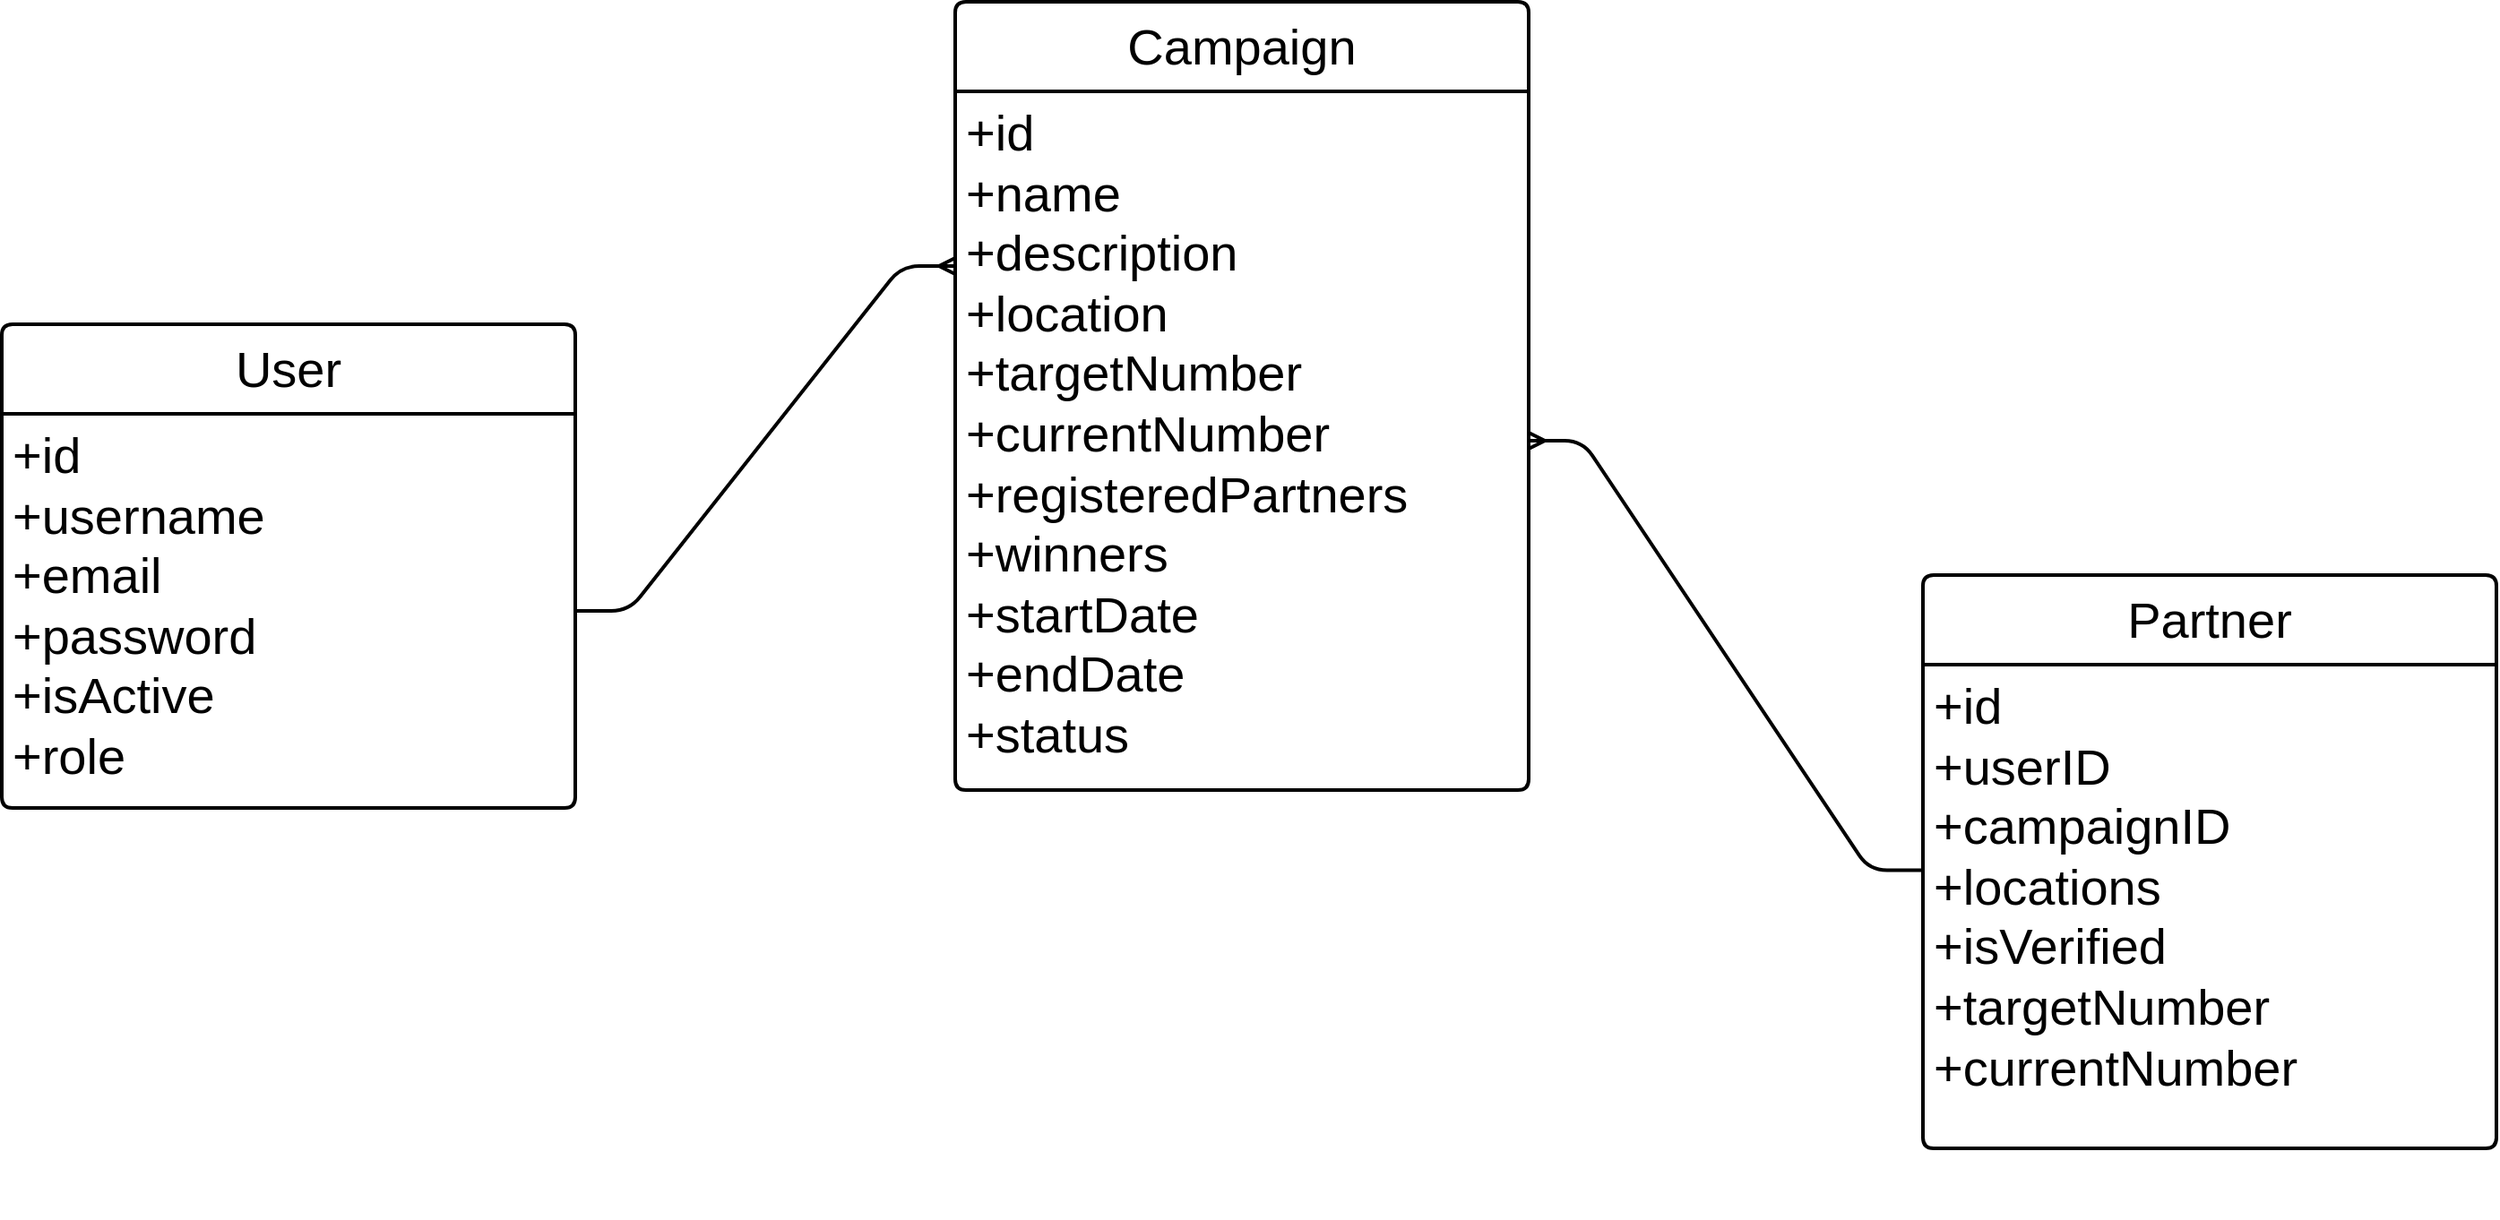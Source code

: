<mxfile version="22.0.8" type="github">
  <diagram name="Page-1" id="tO80qL1k0GRSYffHGXVf">
    <mxGraphModel dx="2868" dy="1464" grid="1" gridSize="10" guides="1" tooltips="1" connect="1" arrows="1" fold="1" page="1" pageScale="1" pageWidth="827" pageHeight="1169" math="0" shadow="0">
      <root>
        <mxCell id="0" />
        <mxCell id="1" parent="0" />
        <mxCell id="eA4Am38sIbdLm9wY1wf2-3" value="&lt;font style=&quot;font-size: 28px;&quot;&gt;User&lt;/font&gt;" style="swimlane;childLayout=stackLayout;horizontal=1;startSize=50;horizontalStack=0;rounded=1;fontSize=14;fontStyle=0;strokeWidth=2;resizeParent=0;resizeLast=1;shadow=0;dashed=0;align=center;arcSize=4;whiteSpace=wrap;html=1;" vertex="1" parent="1">
          <mxGeometry x="170" y="480" width="320" height="270" as="geometry" />
        </mxCell>
        <mxCell id="eA4Am38sIbdLm9wY1wf2-4" value="&lt;font style=&quot;font-size: 28px;&quot;&gt;+id&lt;br&gt;+username&lt;br&gt;&lt;/font&gt;&lt;div style=&quot;font-size: 28px;&quot;&gt;&lt;font style=&quot;font-size: 28px;&quot;&gt;+email&lt;/font&gt;&lt;div&gt;&lt;font style=&quot;font-size: 28px;&quot;&gt;+password&lt;/font&gt;&lt;/div&gt;&lt;div&gt;&lt;font style=&quot;font-size: 28px;&quot;&gt;+isActive&lt;/font&gt;&lt;/div&gt;&lt;div&gt;&lt;font style=&quot;font-size: 28px;&quot;&gt;+role&lt;br&gt;&lt;/font&gt;&lt;/div&gt;&lt;/div&gt;&lt;div style=&quot;font-size: 28px;&quot;&gt;&lt;font style=&quot;font-size: 28px;&quot;&gt;&lt;br&gt;&lt;/font&gt;&lt;/div&gt;&lt;div style=&quot;font-size: 28px;&quot;&gt;&lt;font style=&quot;font-size: 28px;&quot;&gt;&lt;br&gt;&lt;/font&gt;&lt;/div&gt;" style="align=left;strokeColor=none;fillColor=none;spacingLeft=4;fontSize=12;verticalAlign=top;resizable=0;rotatable=0;part=1;html=1;" vertex="1" parent="eA4Am38sIbdLm9wY1wf2-3">
          <mxGeometry y="50" width="320" height="220" as="geometry" />
        </mxCell>
        <mxCell id="eA4Am38sIbdLm9wY1wf2-5" value="&lt;font style=&quot;font-size: 28px;&quot;&gt;Campaign&lt;/font&gt;" style="swimlane;childLayout=stackLayout;horizontal=1;startSize=50;horizontalStack=0;rounded=1;fontSize=14;fontStyle=0;strokeWidth=2;resizeParent=0;resizeLast=1;shadow=0;dashed=0;align=center;arcSize=4;whiteSpace=wrap;html=1;" vertex="1" parent="1">
          <mxGeometry x="702" y="300" width="320" height="440" as="geometry" />
        </mxCell>
        <mxCell id="eA4Am38sIbdLm9wY1wf2-6" value="&lt;font style=&quot;font-size: 28px;&quot;&gt;+id&lt;br&gt;+name&lt;br&gt;&lt;/font&gt;&lt;div style=&quot;font-size: 28px;&quot;&gt;&lt;font style=&quot;font-size: 28px;&quot;&gt;+description&lt;/font&gt;&lt;div&gt;&lt;font style=&quot;font-size: 28px;&quot;&gt;+location&lt;/font&gt;&lt;/div&gt;&lt;div&gt;&lt;font style=&quot;font-size: 28px;&quot;&gt;+targetNumber&lt;/font&gt;&lt;/div&gt;&lt;div&gt;&lt;font style=&quot;font-size: 28px;&quot;&gt;+currentNumber&lt;/font&gt;&lt;/div&gt;&lt;div&gt;&lt;font style=&quot;font-size: 28px;&quot;&gt;+registeredPartners&lt;/font&gt;&lt;/div&gt;&lt;div&gt;&lt;font style=&quot;font-size: 28px;&quot;&gt;+winners&lt;/font&gt;&lt;/div&gt;&lt;div&gt;&lt;font style=&quot;font-size: 28px;&quot;&gt;+startDate&lt;/font&gt;&lt;/div&gt;&lt;div&gt;&lt;font style=&quot;font-size: 28px;&quot;&gt;+endDate&lt;/font&gt;&lt;/div&gt;&lt;div&gt;&lt;font style=&quot;font-size: 28px;&quot;&gt;+status&lt;br&gt;&lt;/font&gt;&lt;/div&gt;&lt;/div&gt;&lt;div style=&quot;font-size: 28px;&quot;&gt;&lt;font style=&quot;font-size: 28px;&quot;&gt;&lt;br&gt;&lt;/font&gt;&lt;/div&gt;&lt;div style=&quot;font-size: 28px;&quot;&gt;&lt;font style=&quot;font-size: 28px;&quot;&gt;&lt;br&gt;&lt;/font&gt;&lt;/div&gt;" style="align=left;strokeColor=none;fillColor=none;spacingLeft=4;fontSize=12;verticalAlign=top;resizable=0;rotatable=0;part=1;html=1;" vertex="1" parent="eA4Am38sIbdLm9wY1wf2-5">
          <mxGeometry y="50" width="320" height="390" as="geometry" />
        </mxCell>
        <mxCell id="eA4Am38sIbdLm9wY1wf2-7" value="&lt;font style=&quot;font-size: 28px;&quot;&gt;Partner&lt;/font&gt;" style="swimlane;childLayout=stackLayout;horizontal=1;startSize=50;horizontalStack=0;rounded=1;fontSize=14;fontStyle=0;strokeWidth=2;resizeParent=0;resizeLast=1;shadow=0;dashed=0;align=center;arcSize=4;whiteSpace=wrap;html=1;" vertex="1" parent="1">
          <mxGeometry x="1242" y="620" width="320" height="320" as="geometry" />
        </mxCell>
        <mxCell id="eA4Am38sIbdLm9wY1wf2-8" value="&lt;font style=&quot;font-size: 28px;&quot;&gt;+id&lt;br&gt;+userID&lt;br&gt;&lt;/font&gt;&lt;div style=&quot;font-size: 28px;&quot;&gt;&lt;font style=&quot;font-size: 28px;&quot;&gt;+campaignID&lt;/font&gt;&lt;div&gt;&lt;font style=&quot;font-size: 28px;&quot;&gt;+locations&lt;/font&gt;&lt;/div&gt;&lt;div&gt;&lt;font style=&quot;font-size: 28px;&quot;&gt;+isVerified&lt;/font&gt;&lt;/div&gt;&lt;div&gt;&lt;font style=&quot;font-size: 28px;&quot;&gt;+targetNumber&lt;/font&gt;&lt;/div&gt;&lt;div&gt;&lt;font style=&quot;font-size: 28px;&quot;&gt;+currentNumber&lt;br&gt;&lt;/font&gt;&lt;/div&gt;&lt;/div&gt;&lt;div style=&quot;font-size: 28px;&quot;&gt;&lt;font style=&quot;font-size: 28px;&quot;&gt;&lt;br&gt;&lt;/font&gt;&lt;/div&gt;&lt;div style=&quot;font-size: 28px;&quot;&gt;&lt;font style=&quot;font-size: 28px;&quot;&gt;&lt;br&gt;&lt;/font&gt;&lt;/div&gt;" style="align=left;strokeColor=none;fillColor=none;spacingLeft=4;fontSize=12;verticalAlign=top;resizable=0;rotatable=0;part=1;html=1;" vertex="1" parent="eA4Am38sIbdLm9wY1wf2-7">
          <mxGeometry y="50" width="320" height="270" as="geometry" />
        </mxCell>
        <mxCell id="eA4Am38sIbdLm9wY1wf2-9" value="" style="edgeStyle=entityRelationEdgeStyle;fontSize=12;html=1;endArrow=ERmany;rounded=1;entryX=0;entryY=0.25;entryDx=0;entryDy=0;strokeWidth=2;" edge="1" parent="1" source="eA4Am38sIbdLm9wY1wf2-4" target="eA4Am38sIbdLm9wY1wf2-6">
          <mxGeometry width="100" height="100" relative="1" as="geometry">
            <mxPoint x="402" y="700" as="sourcePoint" />
            <mxPoint x="602" y="500" as="targetPoint" />
          </mxGeometry>
        </mxCell>
        <mxCell id="eA4Am38sIbdLm9wY1wf2-10" value="" style="edgeStyle=entityRelationEdgeStyle;fontSize=12;html=1;endArrow=ERmany;rounded=1;exitX=0;exitY=0.425;exitDx=0;exitDy=0;exitPerimeter=0;strokeWidth=2;" edge="1" parent="1" source="eA4Am38sIbdLm9wY1wf2-8" target="eA4Am38sIbdLm9wY1wf2-6">
          <mxGeometry width="100" height="100" relative="1" as="geometry">
            <mxPoint x="762" y="980" as="sourcePoint" />
            <mxPoint x="962" y="780" as="targetPoint" />
          </mxGeometry>
        </mxCell>
      </root>
    </mxGraphModel>
  </diagram>
</mxfile>

